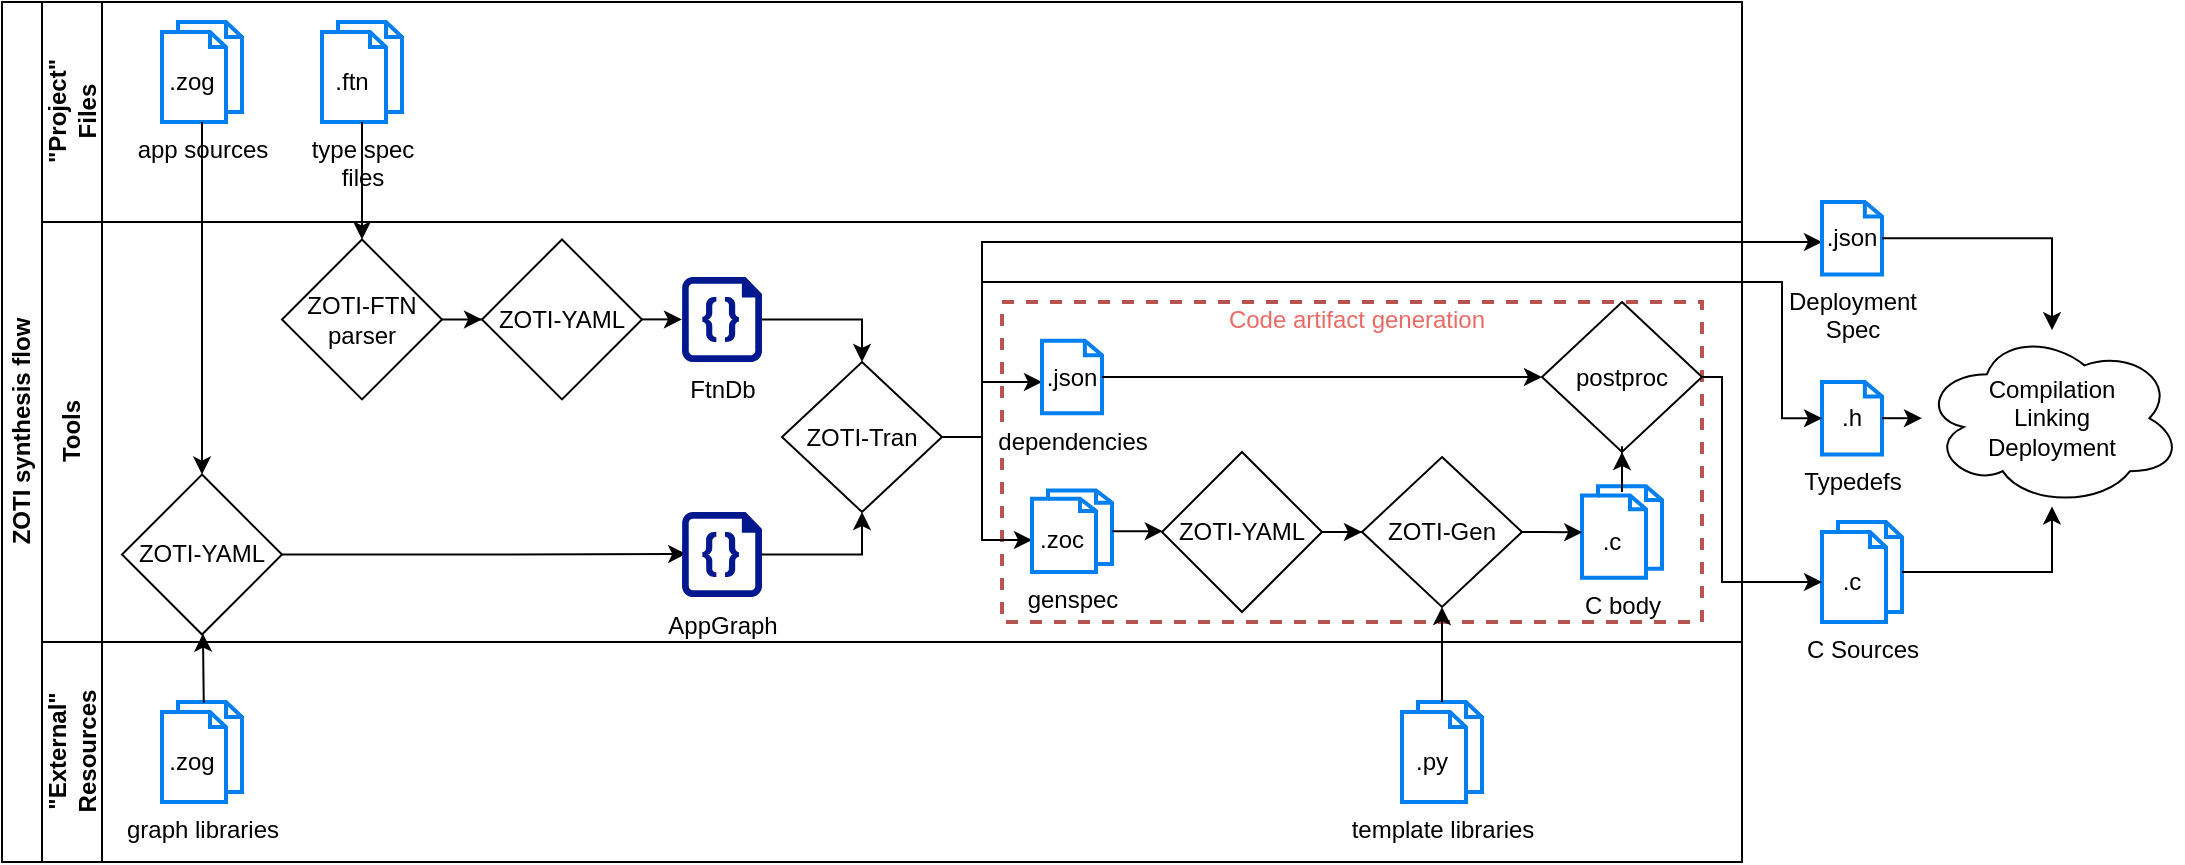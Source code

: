 <mxfile version="21.1.2" type="device" pages="2">
  <diagram id="prtHgNgQTEPvFCAcTncT" name="Page-1">
    <mxGraphModel dx="793" dy="1087" grid="1" gridSize="10" guides="1" tooltips="1" connect="1" arrows="1" fold="1" page="1" pageScale="1" pageWidth="827" pageHeight="1169" math="0" shadow="0">
      <root>
        <mxCell id="0" />
        <mxCell id="1" parent="0" />
        <mxCell id="dNxyNK7c78bLwvsdeMH5-19" value="ZOTI synthesis flow" style="swimlane;html=1;childLayout=stackLayout;resizeParent=1;resizeParentMax=0;horizontal=0;startSize=20;horizontalStack=0;" parent="1" vertex="1">
          <mxGeometry x="120" y="120" width="870" height="430" as="geometry" />
        </mxCell>
        <mxCell id="dNxyNK7c78bLwvsdeMH5-20" value="&quot;Project&quot; &lt;br&gt;Files" style="swimlane;html=1;startSize=30;horizontal=0;" parent="dNxyNK7c78bLwvsdeMH5-19" vertex="1">
          <mxGeometry x="20" width="850" height="110" as="geometry">
            <mxRectangle x="20" width="430" height="30" as="alternateBounds" />
          </mxGeometry>
        </mxCell>
        <mxCell id="8JhQtjsmq_hKnZak356e-7" value="" style="group" vertex="1" connectable="0" parent="dNxyNK7c78bLwvsdeMH5-20">
          <mxGeometry x="60" y="10" width="40" height="50" as="geometry" />
        </mxCell>
        <mxCell id="8JhQtjsmq_hKnZak356e-10" value="" style="group" vertex="1" connectable="0" parent="8JhQtjsmq_hKnZak356e-7">
          <mxGeometry width="40" height="50" as="geometry" />
        </mxCell>
        <mxCell id="8JhQtjsmq_hKnZak356e-5" value="app sources" style="html=1;verticalLabelPosition=bottom;align=center;labelBackgroundColor=#ffffff;verticalAlign=top;strokeWidth=2;strokeColor=#0080F0;shadow=0;dashed=0;shape=mxgraph.ios7.icons.documents;" vertex="1" parent="8JhQtjsmq_hKnZak356e-10">
          <mxGeometry width="40" height="50" as="geometry" />
        </mxCell>
        <mxCell id="8JhQtjsmq_hKnZak356e-6" value=".zog" style="text;html=1;strokeColor=none;fillColor=none;align=center;verticalAlign=middle;whiteSpace=wrap;rounded=0;" vertex="1" parent="8JhQtjsmq_hKnZak356e-10">
          <mxGeometry y="15" width="30" height="30" as="geometry" />
        </mxCell>
        <mxCell id="8JhQtjsmq_hKnZak356e-28" value="" style="group" vertex="1" connectable="0" parent="dNxyNK7c78bLwvsdeMH5-20">
          <mxGeometry x="140" y="10" width="40" height="50" as="geometry" />
        </mxCell>
        <mxCell id="8JhQtjsmq_hKnZak356e-29" value="" style="group" vertex="1" connectable="0" parent="8JhQtjsmq_hKnZak356e-28">
          <mxGeometry width="40" height="50" as="geometry" />
        </mxCell>
        <mxCell id="8JhQtjsmq_hKnZak356e-30" value="type spec&lt;br&gt;files" style="html=1;verticalLabelPosition=bottom;align=center;labelBackgroundColor=#ffffff;verticalAlign=top;strokeWidth=2;strokeColor=#0080F0;shadow=0;dashed=0;shape=mxgraph.ios7.icons.documents;" vertex="1" parent="8JhQtjsmq_hKnZak356e-29">
          <mxGeometry width="40" height="50" as="geometry" />
        </mxCell>
        <mxCell id="8JhQtjsmq_hKnZak356e-31" value=".ftn" style="text;html=1;strokeColor=none;fillColor=none;align=center;verticalAlign=middle;whiteSpace=wrap;rounded=0;" vertex="1" parent="8JhQtjsmq_hKnZak356e-29">
          <mxGeometry y="15" width="30" height="30" as="geometry" />
        </mxCell>
        <mxCell id="dNxyNK7c78bLwvsdeMH5-21" value="Tools" style="swimlane;html=1;startSize=30;horizontal=0;" parent="dNxyNK7c78bLwvsdeMH5-19" vertex="1">
          <mxGeometry x="20" y="110" width="850" height="210" as="geometry" />
        </mxCell>
        <mxCell id="8JhQtjsmq_hKnZak356e-114" value="" style="rounded=0;whiteSpace=wrap;html=1;fillColor=none;strokeColor=#b85450;dashed=1;strokeWidth=2;" vertex="1" parent="dNxyNK7c78bLwvsdeMH5-21">
          <mxGeometry x="480" y="40" width="350" height="160" as="geometry" />
        </mxCell>
        <mxCell id="8JhQtjsmq_hKnZak356e-22" value="" style="edgeStyle=orthogonalEdgeStyle;rounded=0;orthogonalLoop=1;jettySize=auto;html=1;entryX=0.053;entryY=0.493;entryDx=0;entryDy=0;entryPerimeter=0;" edge="1" parent="dNxyNK7c78bLwvsdeMH5-21" source="8JhQtjsmq_hKnZak356e-18" target="8JhQtjsmq_hKnZak356e-23">
          <mxGeometry relative="1" as="geometry">
            <mxPoint x="190" y="60" as="targetPoint" />
          </mxGeometry>
        </mxCell>
        <mxCell id="8JhQtjsmq_hKnZak356e-18" value="ZOTI-YAML" style="rhombus;whiteSpace=wrap;html=1;" vertex="1" parent="dNxyNK7c78bLwvsdeMH5-21">
          <mxGeometry x="40" y="126.28" width="80" height="80" as="geometry" />
        </mxCell>
        <mxCell id="8JhQtjsmq_hKnZak356e-47" style="edgeStyle=orthogonalEdgeStyle;rounded=0;orthogonalLoop=1;jettySize=auto;html=1;exitX=1;exitY=0.5;exitDx=0;exitDy=0;exitPerimeter=0;entryX=0.5;entryY=1;entryDx=0;entryDy=0;" edge="1" parent="dNxyNK7c78bLwvsdeMH5-21" source="8JhQtjsmq_hKnZak356e-23" target="8JhQtjsmq_hKnZak356e-44">
          <mxGeometry relative="1" as="geometry" />
        </mxCell>
        <mxCell id="8JhQtjsmq_hKnZak356e-23" value="AppGraph" style="sketch=0;aspect=fixed;pointerEvents=1;shadow=0;dashed=0;html=1;strokeColor=none;labelPosition=center;verticalLabelPosition=bottom;verticalAlign=top;align=center;fillColor=#00188D;shape=mxgraph.azure.code_file" vertex="1" parent="dNxyNK7c78bLwvsdeMH5-21">
          <mxGeometry x="320" y="145.0" width="40" height="42.55" as="geometry" />
        </mxCell>
        <mxCell id="8JhQtjsmq_hKnZak356e-35" value="" style="edgeStyle=orthogonalEdgeStyle;rounded=0;orthogonalLoop=1;jettySize=auto;html=1;" edge="1" parent="dNxyNK7c78bLwvsdeMH5-21" source="8JhQtjsmq_hKnZak356e-32" target="8JhQtjsmq_hKnZak356e-34">
          <mxGeometry relative="1" as="geometry" />
        </mxCell>
        <mxCell id="8JhQtjsmq_hKnZak356e-32" value="ZOTI-FTN&lt;br&gt;parser" style="rhombus;whiteSpace=wrap;html=1;" vertex="1" parent="dNxyNK7c78bLwvsdeMH5-21">
          <mxGeometry x="120" y="8.73" width="80" height="80" as="geometry" />
        </mxCell>
        <mxCell id="8JhQtjsmq_hKnZak356e-42" value="" style="edgeStyle=orthogonalEdgeStyle;rounded=0;orthogonalLoop=1;jettySize=auto;html=1;" edge="1" parent="dNxyNK7c78bLwvsdeMH5-21" source="8JhQtjsmq_hKnZak356e-34" target="8JhQtjsmq_hKnZak356e-36">
          <mxGeometry relative="1" as="geometry" />
        </mxCell>
        <mxCell id="8JhQtjsmq_hKnZak356e-34" value="ZOTI-YAML" style="rhombus;whiteSpace=wrap;html=1;" vertex="1" parent="dNxyNK7c78bLwvsdeMH5-21">
          <mxGeometry x="220" y="8.73" width="80" height="80" as="geometry" />
        </mxCell>
        <mxCell id="8JhQtjsmq_hKnZak356e-45" value="" style="edgeStyle=orthogonalEdgeStyle;rounded=0;orthogonalLoop=1;jettySize=auto;html=1;entryX=0.5;entryY=0;entryDx=0;entryDy=0;" edge="1" parent="dNxyNK7c78bLwvsdeMH5-21" source="8JhQtjsmq_hKnZak356e-36" target="8JhQtjsmq_hKnZak356e-44">
          <mxGeometry relative="1" as="geometry" />
        </mxCell>
        <mxCell id="8JhQtjsmq_hKnZak356e-36" value="FtnDb" style="sketch=0;aspect=fixed;pointerEvents=1;shadow=0;dashed=0;html=1;strokeColor=none;labelPosition=center;verticalLabelPosition=bottom;verticalAlign=top;align=center;fillColor=#00188D;shape=mxgraph.azure.code_file" vertex="1" parent="dNxyNK7c78bLwvsdeMH5-21">
          <mxGeometry x="320" y="27.45" width="40" height="42.55" as="geometry" />
        </mxCell>
        <mxCell id="8JhQtjsmq_hKnZak356e-63" style="edgeStyle=orthogonalEdgeStyle;rounded=0;orthogonalLoop=1;jettySize=auto;html=1;exitX=1;exitY=0.5;exitDx=0;exitDy=0;" edge="1" parent="dNxyNK7c78bLwvsdeMH5-21" source="8JhQtjsmq_hKnZak356e-44" target="8JhQtjsmq_hKnZak356e-60">
          <mxGeometry relative="1" as="geometry">
            <Array as="points">
              <mxPoint x="470" y="108" />
              <mxPoint x="470" y="80" />
            </Array>
          </mxGeometry>
        </mxCell>
        <mxCell id="8JhQtjsmq_hKnZak356e-86" style="edgeStyle=orthogonalEdgeStyle;rounded=0;orthogonalLoop=1;jettySize=auto;html=1;exitX=1;exitY=0.5;exitDx=0;exitDy=0;entryX=0;entryY=0.5;entryDx=0;entryDy=0;" edge="1" parent="dNxyNK7c78bLwvsdeMH5-21" source="8JhQtjsmq_hKnZak356e-44" target="8JhQtjsmq_hKnZak356e-83">
          <mxGeometry relative="1" as="geometry">
            <Array as="points">
              <mxPoint x="470" y="107" />
              <mxPoint x="470" y="159" />
              <mxPoint x="495" y="159" />
            </Array>
          </mxGeometry>
        </mxCell>
        <mxCell id="8JhQtjsmq_hKnZak356e-44" value="ZOTI-Tran" style="rhombus;whiteSpace=wrap;html=1;verticalAlign=middle;sketch=0;shadow=0;dashed=0;align=center;" vertex="1" parent="dNxyNK7c78bLwvsdeMH5-21">
          <mxGeometry x="370" y="70" width="80" height="75" as="geometry" />
        </mxCell>
        <mxCell id="8JhQtjsmq_hKnZak356e-60" value="dependencies" style="html=1;verticalLabelPosition=bottom;align=center;labelBackgroundColor=#ffffff;verticalAlign=top;strokeWidth=2;strokeColor=#0080F0;shadow=0;dashed=0;shape=mxgraph.ios7.icons.document;" vertex="1" parent="dNxyNK7c78bLwvsdeMH5-21">
          <mxGeometry x="500" y="59.36" width="30" height="36.28" as="geometry" />
        </mxCell>
        <mxCell id="8JhQtjsmq_hKnZak356e-65" value="ZOTI-Gen" style="rhombus;whiteSpace=wrap;html=1;verticalAlign=middle;sketch=0;shadow=0;dashed=0;align=center;" vertex="1" parent="dNxyNK7c78bLwvsdeMH5-21">
          <mxGeometry x="660" y="117.5" width="80" height="75" as="geometry" />
        </mxCell>
        <mxCell id="8JhQtjsmq_hKnZak356e-80" value="" style="group" vertex="1" connectable="0" parent="dNxyNK7c78bLwvsdeMH5-21">
          <mxGeometry x="495" y="133.72" width="40" height="40.77" as="geometry" />
        </mxCell>
        <mxCell id="8JhQtjsmq_hKnZak356e-81" value="" style="group" vertex="1" connectable="0" parent="8JhQtjsmq_hKnZak356e-80">
          <mxGeometry y="0.536" width="40" height="40.77" as="geometry" />
        </mxCell>
        <mxCell id="8JhQtjsmq_hKnZak356e-82" value="genspec" style="html=1;verticalLabelPosition=bottom;align=center;labelBackgroundColor=#ffffff;verticalAlign=top;strokeWidth=2;strokeColor=#0080F0;shadow=0;dashed=0;shape=mxgraph.ios7.icons.documents;" vertex="1" parent="8JhQtjsmq_hKnZak356e-81">
          <mxGeometry width="40" height="40.77" as="geometry" />
        </mxCell>
        <mxCell id="8JhQtjsmq_hKnZak356e-83" value=".zoc" style="text;html=1;strokeColor=none;fillColor=none;align=center;verticalAlign=middle;whiteSpace=wrap;rounded=0;" vertex="1" parent="8JhQtjsmq_hKnZak356e-81">
          <mxGeometry y="12.231" width="30" height="24.462" as="geometry" />
        </mxCell>
        <mxCell id="8JhQtjsmq_hKnZak356e-87" value="" style="edgeStyle=orthogonalEdgeStyle;rounded=0;orthogonalLoop=1;jettySize=auto;html=1;exitX=1.002;exitY=0.5;exitDx=0;exitDy=0;exitPerimeter=0;" edge="1" parent="dNxyNK7c78bLwvsdeMH5-21" source="8JhQtjsmq_hKnZak356e-82" target="8JhQtjsmq_hKnZak356e-115">
          <mxGeometry relative="1" as="geometry">
            <Array as="points">
              <mxPoint x="540" y="155" />
              <mxPoint x="540" y="155" />
            </Array>
          </mxGeometry>
        </mxCell>
        <mxCell id="8JhQtjsmq_hKnZak356e-78" value="postproc" style="rhombus;whiteSpace=wrap;html=1;verticalAlign=middle;sketch=0;shadow=0;dashed=0;align=center;" vertex="1" parent="dNxyNK7c78bLwvsdeMH5-21">
          <mxGeometry x="750" y="40.0" width="80" height="75" as="geometry" />
        </mxCell>
        <mxCell id="8JhQtjsmq_hKnZak356e-79" value="" style="edgeStyle=orthogonalEdgeStyle;rounded=0;orthogonalLoop=1;jettySize=auto;html=1;" edge="1" parent="dNxyNK7c78bLwvsdeMH5-21" source="8JhQtjsmq_hKnZak356e-60" target="8JhQtjsmq_hKnZak356e-78">
          <mxGeometry relative="1" as="geometry" />
        </mxCell>
        <mxCell id="8JhQtjsmq_hKnZak356e-101" value=".json" style="text;html=1;strokeColor=none;fillColor=none;align=center;verticalAlign=middle;whiteSpace=wrap;rounded=0;" vertex="1" parent="dNxyNK7c78bLwvsdeMH5-21">
          <mxGeometry x="500" y="62.5" width="30" height="30" as="geometry" />
        </mxCell>
        <mxCell id="8JhQtjsmq_hKnZak356e-116" value="" style="edgeStyle=orthogonalEdgeStyle;rounded=0;orthogonalLoop=1;jettySize=auto;html=1;" edge="1" parent="dNxyNK7c78bLwvsdeMH5-21" source="8JhQtjsmq_hKnZak356e-115" target="8JhQtjsmq_hKnZak356e-65">
          <mxGeometry relative="1" as="geometry" />
        </mxCell>
        <mxCell id="8JhQtjsmq_hKnZak356e-115" value="ZOTI-YAML" style="rhombus;whiteSpace=wrap;html=1;" vertex="1" parent="dNxyNK7c78bLwvsdeMH5-21">
          <mxGeometry x="560" y="115.0" width="80" height="80" as="geometry" />
        </mxCell>
        <mxCell id="8JhQtjsmq_hKnZak356e-131" value="Code artifact generation" style="text;html=1;strokeColor=none;fillColor=none;align=center;verticalAlign=middle;whiteSpace=wrap;rounded=0;fontColor=#EA6B66;" vertex="1" parent="dNxyNK7c78bLwvsdeMH5-21">
          <mxGeometry x="560" y="40.6" width="195" height="16.27" as="geometry" />
        </mxCell>
        <mxCell id="dNxyNK7c78bLwvsdeMH5-22" value="&quot;External&quot; &lt;br&gt;Resources" style="swimlane;html=1;startSize=30;horizontal=0;" parent="dNxyNK7c78bLwvsdeMH5-19" vertex="1">
          <mxGeometry x="20" y="320" width="850" height="110" as="geometry" />
        </mxCell>
        <mxCell id="8JhQtjsmq_hKnZak356e-14" value="" style="group" vertex="1" connectable="0" parent="dNxyNK7c78bLwvsdeMH5-22">
          <mxGeometry x="60" y="50" width="40" height="50" as="geometry" />
        </mxCell>
        <mxCell id="8JhQtjsmq_hKnZak356e-43" value="" style="group" vertex="1" connectable="0" parent="8JhQtjsmq_hKnZak356e-14">
          <mxGeometry y="-20" width="40" height="50" as="geometry" />
        </mxCell>
        <mxCell id="8JhQtjsmq_hKnZak356e-15" value="graph libraries" style="html=1;verticalLabelPosition=bottom;align=center;labelBackgroundColor=#ffffff;verticalAlign=top;strokeWidth=2;strokeColor=#0080F0;shadow=0;dashed=0;shape=mxgraph.ios7.icons.documents;" vertex="1" parent="8JhQtjsmq_hKnZak356e-43">
          <mxGeometry width="40" height="50" as="geometry" />
        </mxCell>
        <mxCell id="8JhQtjsmq_hKnZak356e-16" value=".zog" style="text;html=1;strokeColor=none;fillColor=none;align=center;verticalAlign=middle;whiteSpace=wrap;rounded=0;" vertex="1" parent="8JhQtjsmq_hKnZak356e-43">
          <mxGeometry y="15" width="30" height="30" as="geometry" />
        </mxCell>
        <mxCell id="8JhQtjsmq_hKnZak356e-71" value="" style="group" vertex="1" connectable="0" parent="dNxyNK7c78bLwvsdeMH5-22">
          <mxGeometry x="680" y="30" width="40" height="50" as="geometry" />
        </mxCell>
        <mxCell id="8JhQtjsmq_hKnZak356e-72" value="" style="group" vertex="1" connectable="0" parent="8JhQtjsmq_hKnZak356e-71">
          <mxGeometry width="40" height="50" as="geometry" />
        </mxCell>
        <mxCell id="8JhQtjsmq_hKnZak356e-73" value="template libraries" style="html=1;verticalLabelPosition=bottom;align=center;labelBackgroundColor=#ffffff;verticalAlign=top;strokeWidth=2;strokeColor=#0080F0;shadow=0;dashed=0;shape=mxgraph.ios7.icons.documents;" vertex="1" parent="8JhQtjsmq_hKnZak356e-72">
          <mxGeometry width="40" height="50" as="geometry" />
        </mxCell>
        <mxCell id="8JhQtjsmq_hKnZak356e-74" value=".py" style="text;html=1;strokeColor=none;fillColor=none;align=center;verticalAlign=middle;whiteSpace=wrap;rounded=0;" vertex="1" parent="8JhQtjsmq_hKnZak356e-72">
          <mxGeometry y="15" width="30" height="30" as="geometry" />
        </mxCell>
        <mxCell id="8JhQtjsmq_hKnZak356e-19" value="" style="endArrow=classic;html=1;rounded=0;exitX=0.522;exitY=0.007;exitDx=0;exitDy=0;exitPerimeter=0;" edge="1" parent="dNxyNK7c78bLwvsdeMH5-19" source="8JhQtjsmq_hKnZak356e-15" target="8JhQtjsmq_hKnZak356e-18">
          <mxGeometry width="50" height="50" relative="1" as="geometry">
            <mxPoint x="80" y="240" as="sourcePoint" />
            <mxPoint x="130" y="190" as="targetPoint" />
          </mxGeometry>
        </mxCell>
        <mxCell id="8JhQtjsmq_hKnZak356e-20" value="" style="edgeStyle=orthogonalEdgeStyle;rounded=0;orthogonalLoop=1;jettySize=auto;html=1;" edge="1" parent="dNxyNK7c78bLwvsdeMH5-19" source="8JhQtjsmq_hKnZak356e-5" target="8JhQtjsmq_hKnZak356e-18">
          <mxGeometry relative="1" as="geometry" />
        </mxCell>
        <mxCell id="8JhQtjsmq_hKnZak356e-33" value="" style="edgeStyle=orthogonalEdgeStyle;rounded=0;orthogonalLoop=1;jettySize=auto;html=1;" edge="1" parent="dNxyNK7c78bLwvsdeMH5-19" source="8JhQtjsmq_hKnZak356e-30" target="8JhQtjsmq_hKnZak356e-32">
          <mxGeometry relative="1" as="geometry" />
        </mxCell>
        <mxCell id="8JhQtjsmq_hKnZak356e-75" value="" style="edgeStyle=orthogonalEdgeStyle;rounded=0;orthogonalLoop=1;jettySize=auto;html=1;" edge="1" parent="dNxyNK7c78bLwvsdeMH5-19" source="8JhQtjsmq_hKnZak356e-73" target="8JhQtjsmq_hKnZak356e-65">
          <mxGeometry relative="1" as="geometry" />
        </mxCell>
        <mxCell id="8JhQtjsmq_hKnZak356e-62" style="edgeStyle=orthogonalEdgeStyle;rounded=0;orthogonalLoop=1;jettySize=auto;html=1;exitX=1;exitY=0.5;exitDx=0;exitDy=0;" edge="1" parent="1" source="8JhQtjsmq_hKnZak356e-44" target="8JhQtjsmq_hKnZak356e-100">
          <mxGeometry relative="1" as="geometry">
            <Array as="points">
              <mxPoint x="610" y="338" />
              <mxPoint x="610" y="240" />
            </Array>
          </mxGeometry>
        </mxCell>
        <mxCell id="8JhQtjsmq_hKnZak356e-93" value="" style="group" vertex="1" connectable="0" parent="1">
          <mxGeometry x="910" y="358.72" width="40" height="45.77" as="geometry" />
        </mxCell>
        <mxCell id="8JhQtjsmq_hKnZak356e-94" value="" style="group" vertex="1" connectable="0" parent="8JhQtjsmq_hKnZak356e-93">
          <mxGeometry y="3.4" width="40" height="45.77" as="geometry" />
        </mxCell>
        <mxCell id="8JhQtjsmq_hKnZak356e-95" value="C body" style="html=1;verticalLabelPosition=bottom;align=center;labelBackgroundColor=#ffffff;verticalAlign=top;strokeWidth=2;strokeColor=#0080F0;shadow=0;dashed=0;shape=mxgraph.ios7.icons.documents;" vertex="1" parent="8JhQtjsmq_hKnZak356e-94">
          <mxGeometry width="40" height="45.77" as="geometry" />
        </mxCell>
        <mxCell id="8JhQtjsmq_hKnZak356e-96" value=".c" style="text;html=1;strokeColor=none;fillColor=none;align=center;verticalAlign=middle;whiteSpace=wrap;rounded=0;" vertex="1" parent="8JhQtjsmq_hKnZak356e-94">
          <mxGeometry y="13.731" width="30" height="27.462" as="geometry" />
        </mxCell>
        <mxCell id="8JhQtjsmq_hKnZak356e-98" value="" style="edgeStyle=orthogonalEdgeStyle;rounded=0;orthogonalLoop=1;jettySize=auto;html=1;" edge="1" parent="1" source="8JhQtjsmq_hKnZak356e-95" target="8JhQtjsmq_hKnZak356e-78">
          <mxGeometry relative="1" as="geometry" />
        </mxCell>
        <mxCell id="8JhQtjsmq_hKnZak356e-103" value="" style="group" vertex="1" connectable="0" parent="1">
          <mxGeometry x="1030" y="310" width="30" height="36.28" as="geometry" />
        </mxCell>
        <mxCell id="8JhQtjsmq_hKnZak356e-99" value="Typedefs" style="html=1;verticalLabelPosition=bottom;align=center;labelBackgroundColor=#ffffff;verticalAlign=top;strokeWidth=2;strokeColor=#0080F0;shadow=0;dashed=0;shape=mxgraph.ios7.icons.document;" vertex="1" parent="8JhQtjsmq_hKnZak356e-103">
          <mxGeometry width="30" height="36.28" as="geometry" />
        </mxCell>
        <mxCell id="8JhQtjsmq_hKnZak356e-102" value=".h" style="text;html=1;strokeColor=none;fillColor=none;align=center;verticalAlign=middle;whiteSpace=wrap;rounded=0;" vertex="1" parent="8JhQtjsmq_hKnZak356e-103">
          <mxGeometry y="3.14" width="30" height="30" as="geometry" />
        </mxCell>
        <mxCell id="8JhQtjsmq_hKnZak356e-108" value="" style="group;fontStyle=1" vertex="1" connectable="0" parent="1">
          <mxGeometry x="1030" y="380" width="40" height="50" as="geometry" />
        </mxCell>
        <mxCell id="8JhQtjsmq_hKnZak356e-109" value="" style="group" vertex="1" connectable="0" parent="8JhQtjsmq_hKnZak356e-108">
          <mxGeometry width="40" height="50" as="geometry" />
        </mxCell>
        <mxCell id="8JhQtjsmq_hKnZak356e-110" value="C Sources" style="html=1;verticalLabelPosition=bottom;align=center;labelBackgroundColor=#ffffff;verticalAlign=top;strokeWidth=2;strokeColor=#0080F0;shadow=0;dashed=0;shape=mxgraph.ios7.icons.documents;" vertex="1" parent="8JhQtjsmq_hKnZak356e-109">
          <mxGeometry width="40" height="50" as="geometry" />
        </mxCell>
        <mxCell id="8JhQtjsmq_hKnZak356e-111" value=".c" style="text;html=1;strokeColor=none;fillColor=none;align=center;verticalAlign=middle;whiteSpace=wrap;rounded=0;" vertex="1" parent="8JhQtjsmq_hKnZak356e-109">
          <mxGeometry y="15" width="30" height="30" as="geometry" />
        </mxCell>
        <mxCell id="8JhQtjsmq_hKnZak356e-112" style="edgeStyle=orthogonalEdgeStyle;rounded=0;orthogonalLoop=1;jettySize=auto;html=1;exitX=1;exitY=0.5;exitDx=0;exitDy=0;" edge="1" parent="1" source="8JhQtjsmq_hKnZak356e-78" target="8JhQtjsmq_hKnZak356e-110">
          <mxGeometry relative="1" as="geometry">
            <Array as="points">
              <mxPoint x="980" y="308" />
              <mxPoint x="980" y="410" />
            </Array>
          </mxGeometry>
        </mxCell>
        <mxCell id="8JhQtjsmq_hKnZak356e-113" style="edgeStyle=orthogonalEdgeStyle;rounded=0;orthogonalLoop=1;jettySize=auto;html=1;exitX=1;exitY=0.5;exitDx=0;exitDy=0;entryX=0;entryY=0.5;entryDx=0;entryDy=0;" edge="1" parent="1" source="8JhQtjsmq_hKnZak356e-44" target="8JhQtjsmq_hKnZak356e-102">
          <mxGeometry relative="1" as="geometry">
            <Array as="points">
              <mxPoint x="610" y="338" />
              <mxPoint x="610" y="260" />
              <mxPoint x="1010" y="260" />
              <mxPoint x="1010" y="328" />
            </Array>
          </mxGeometry>
        </mxCell>
        <mxCell id="8JhQtjsmq_hKnZak356e-118" value="" style="edgeStyle=orthogonalEdgeStyle;rounded=0;orthogonalLoop=1;jettySize=auto;html=1;entryX=0.004;entryY=0.338;entryDx=0;entryDy=0;entryPerimeter=0;" edge="1" parent="1" source="8JhQtjsmq_hKnZak356e-65" target="8JhQtjsmq_hKnZak356e-96">
          <mxGeometry relative="1" as="geometry">
            <Array as="points">
              <mxPoint x="890" y="385" />
              <mxPoint x="890" y="385" />
            </Array>
          </mxGeometry>
        </mxCell>
        <mxCell id="8JhQtjsmq_hKnZak356e-121" value="" style="group" vertex="1" connectable="0" parent="1">
          <mxGeometry x="1030" y="220" width="30" height="36.28" as="geometry" />
        </mxCell>
        <mxCell id="8JhQtjsmq_hKnZak356e-59" value="Deployment&lt;br&gt;Spec" style="html=1;verticalLabelPosition=bottom;align=center;labelBackgroundColor=#ffffff;verticalAlign=top;strokeWidth=2;strokeColor=#0080F0;shadow=0;dashed=0;shape=mxgraph.ios7.icons.document;" vertex="1" parent="8JhQtjsmq_hKnZak356e-121">
          <mxGeometry width="30" height="36.28" as="geometry" />
        </mxCell>
        <mxCell id="8JhQtjsmq_hKnZak356e-100" value=".json" style="text;html=1;strokeColor=none;fillColor=none;align=center;verticalAlign=middle;whiteSpace=wrap;rounded=0;" vertex="1" parent="8JhQtjsmq_hKnZak356e-121">
          <mxGeometry y="3.14" width="30" height="30" as="geometry" />
        </mxCell>
        <mxCell id="8JhQtjsmq_hKnZak356e-125" value="Compilation&lt;br&gt;Linking&lt;br&gt;Deployment" style="ellipse;shape=cloud;whiteSpace=wrap;html=1;" vertex="1" parent="1">
          <mxGeometry x="1080" y="284.07" width="130" height="88.14" as="geometry" />
        </mxCell>
        <mxCell id="8JhQtjsmq_hKnZak356e-126" value="" style="edgeStyle=orthogonalEdgeStyle;rounded=0;orthogonalLoop=1;jettySize=auto;html=1;" edge="1" parent="1" source="8JhQtjsmq_hKnZak356e-100" target="8JhQtjsmq_hKnZak356e-125">
          <mxGeometry relative="1" as="geometry" />
        </mxCell>
        <mxCell id="8JhQtjsmq_hKnZak356e-127" value="" style="edgeStyle=orthogonalEdgeStyle;rounded=0;orthogonalLoop=1;jettySize=auto;html=1;" edge="1" parent="1" source="8JhQtjsmq_hKnZak356e-102" target="8JhQtjsmq_hKnZak356e-125">
          <mxGeometry relative="1" as="geometry" />
        </mxCell>
        <mxCell id="8JhQtjsmq_hKnZak356e-130" value="" style="edgeStyle=orthogonalEdgeStyle;rounded=0;orthogonalLoop=1;jettySize=auto;html=1;" edge="1" parent="1" source="8JhQtjsmq_hKnZak356e-110" target="8JhQtjsmq_hKnZak356e-125">
          <mxGeometry relative="1" as="geometry" />
        </mxCell>
      </root>
    </mxGraphModel>
  </diagram>
  <diagram id="7Kcyx0Cad2ZCsybxyNOb" name="Page-2">
    <mxGraphModel dx="264" dy="362" grid="1" gridSize="10" guides="1" tooltips="1" connect="1" arrows="1" fold="1" page="1" pageScale="1" pageWidth="850" pageHeight="1100" math="0" shadow="0">
      <root>
        <mxCell id="0" />
        <mxCell id="1" parent="0" />
        <mxCell id="dRDLrgZyQowAOv4PKUXN-1" value="" style="html=1;verticalLabelPosition=bottom;align=center;labelBackgroundColor=#ffffff;verticalAlign=top;strokeWidth=2;strokeColor=#0080F0;shadow=0;dashed=0;shape=mxgraph.ios7.icons.documents;" vertex="1" parent="1">
          <mxGeometry x="17.22" y="10" width="32.05" height="40" as="geometry" />
        </mxCell>
        <mxCell id="XQMGvNzau4uiDRwTC6VA-2" value="" style="sketch=0;aspect=fixed;pointerEvents=1;shadow=0;dashed=0;html=1;strokeColor=none;labelPosition=center;verticalLabelPosition=bottom;verticalAlign=top;align=center;fillColor=#00188D;shape=mxgraph.azure.code_file" vertex="1" parent="1">
          <mxGeometry x="14.45" y="70" width="37.6" height="40" as="geometry" />
        </mxCell>
        <mxCell id="XQMGvNzau4uiDRwTC6VA-3" value="" style="rhombus;whiteSpace=wrap;html=1;" vertex="1" parent="1">
          <mxGeometry x="10" y="130" width="46.5" height="50" as="geometry" />
        </mxCell>
        <mxCell id="XQMGvNzau4uiDRwTC6VA-4" value="File(s)" style="text;html=1;strokeColor=none;fillColor=none;align=center;verticalAlign=middle;whiteSpace=wrap;rounded=0;" vertex="1" parent="1">
          <mxGeometry x="76.5" y="15" width="60" height="30" as="geometry" />
        </mxCell>
        <mxCell id="XQMGvNzau4uiDRwTC6VA-5" value="Internal Representation" style="text;html=1;strokeColor=none;fillColor=none;align=center;verticalAlign=middle;whiteSpace=wrap;rounded=0;" vertex="1" parent="1">
          <mxGeometry x="76.5" y="75" width="60" height="30" as="geometry" />
        </mxCell>
        <mxCell id="XQMGvNzau4uiDRwTC6VA-6" value="Tool" style="text;html=1;strokeColor=none;fillColor=none;align=center;verticalAlign=middle;whiteSpace=wrap;rounded=0;" vertex="1" parent="1">
          <mxGeometry x="71.5" y="140" width="70" height="30" as="geometry" />
        </mxCell>
      </root>
    </mxGraphModel>
  </diagram>
</mxfile>
